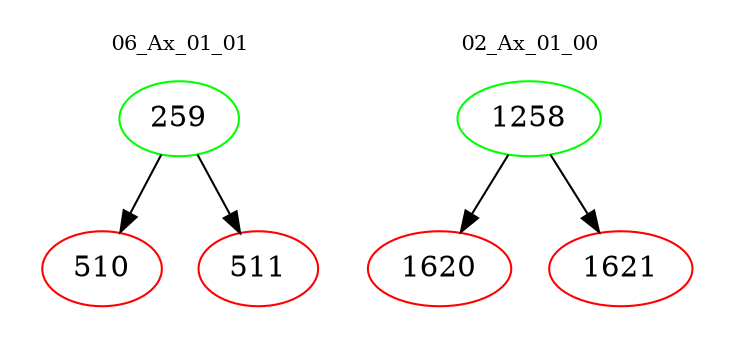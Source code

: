 digraph{
subgraph cluster_0 {
color = white
label = "06_Ax_01_01";
fontsize=10;
T0_259 [label="259", color="green"]
T0_259 -> T0_510 [color="black"]
T0_510 [label="510", color="red"]
T0_259 -> T0_511 [color="black"]
T0_511 [label="511", color="red"]
}
subgraph cluster_1 {
color = white
label = "02_Ax_01_00";
fontsize=10;
T1_1258 [label="1258", color="green"]
T1_1258 -> T1_1620 [color="black"]
T1_1620 [label="1620", color="red"]
T1_1258 -> T1_1621 [color="black"]
T1_1621 [label="1621", color="red"]
}
}

